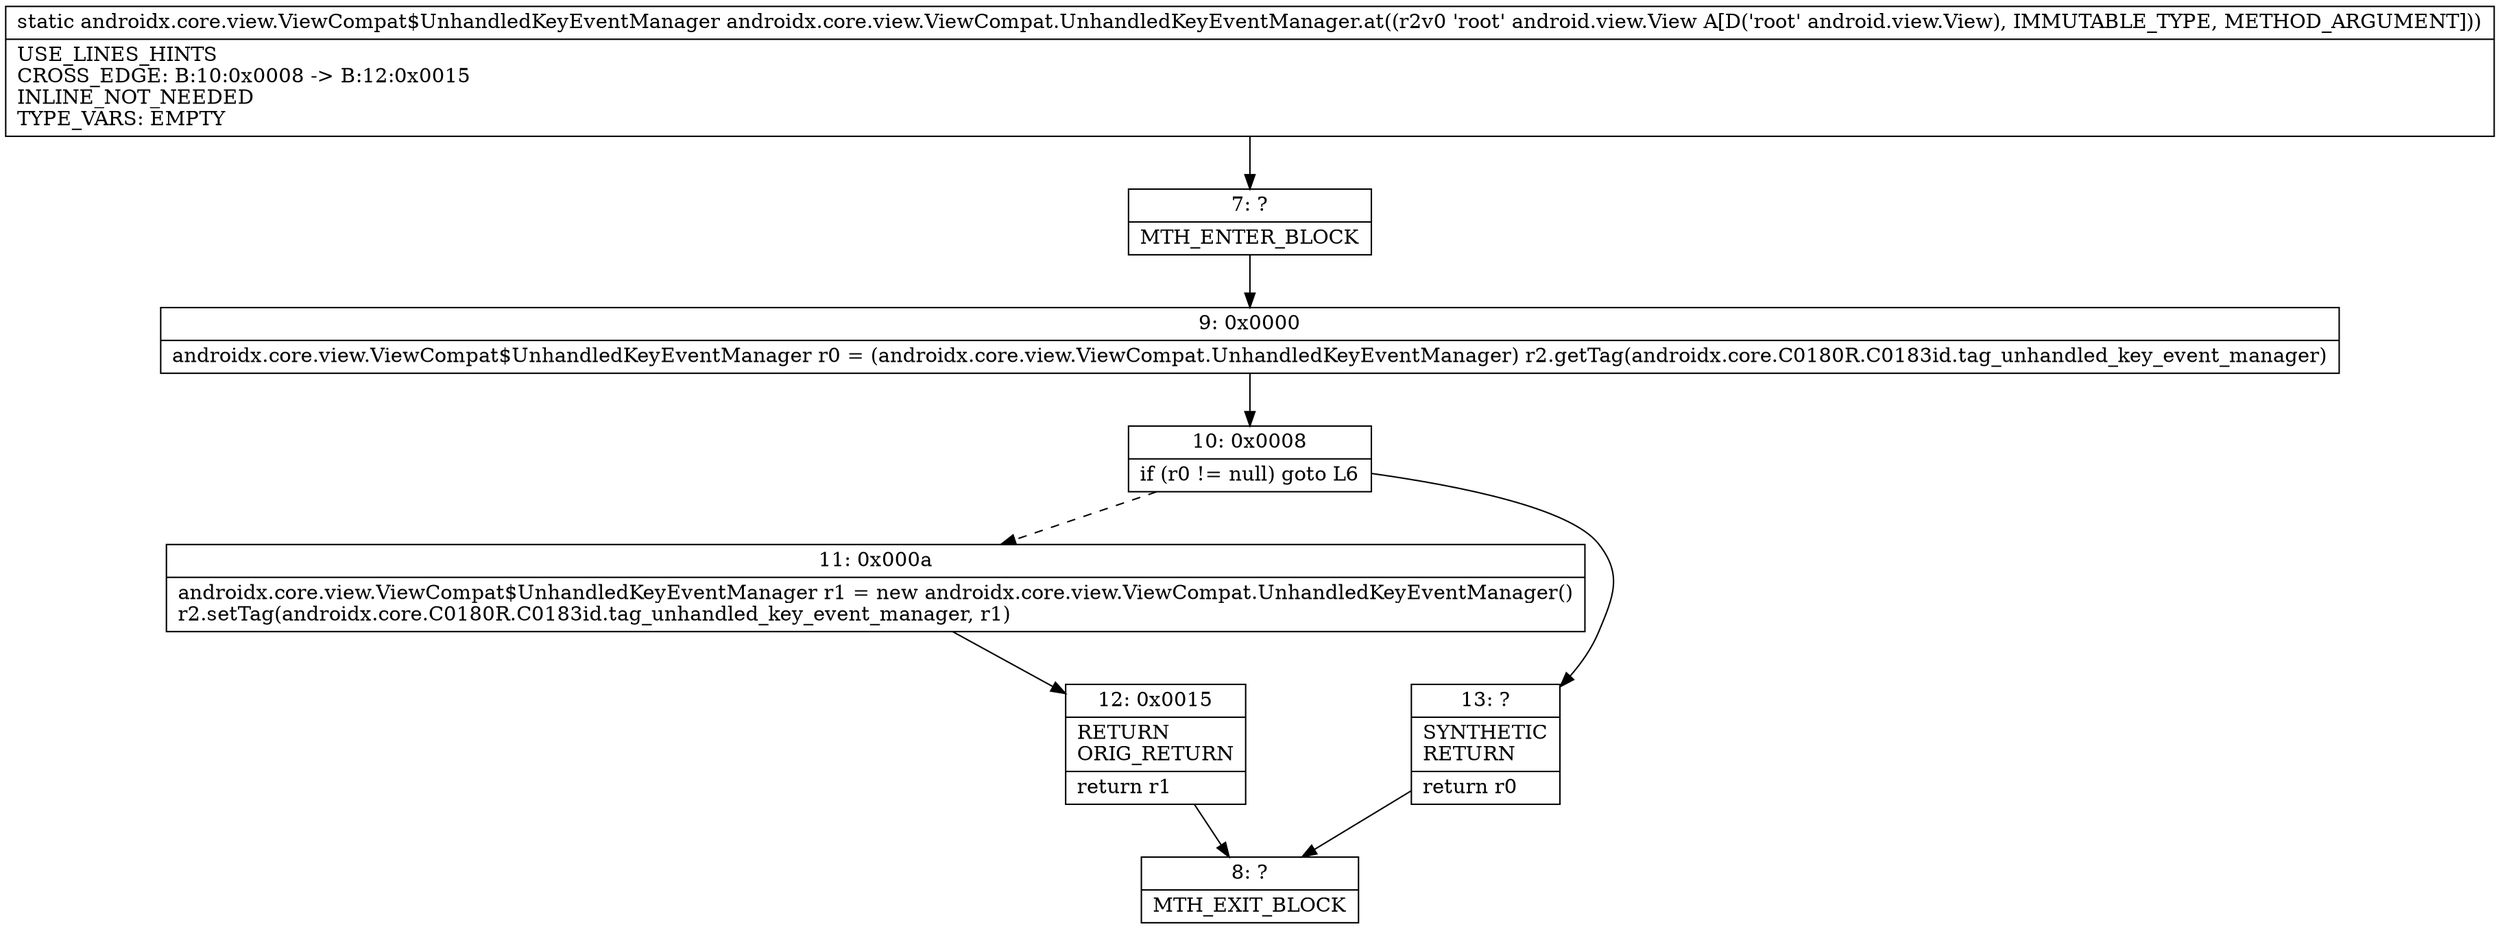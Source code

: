 digraph "CFG forandroidx.core.view.ViewCompat.UnhandledKeyEventManager.at(Landroid\/view\/View;)Landroidx\/core\/view\/ViewCompat$UnhandledKeyEventManager;" {
Node_7 [shape=record,label="{7\:\ ?|MTH_ENTER_BLOCK\l}"];
Node_9 [shape=record,label="{9\:\ 0x0000|androidx.core.view.ViewCompat$UnhandledKeyEventManager r0 = (androidx.core.view.ViewCompat.UnhandledKeyEventManager) r2.getTag(androidx.core.C0180R.C0183id.tag_unhandled_key_event_manager)\l}"];
Node_10 [shape=record,label="{10\:\ 0x0008|if (r0 != null) goto L6\l}"];
Node_11 [shape=record,label="{11\:\ 0x000a|androidx.core.view.ViewCompat$UnhandledKeyEventManager r1 = new androidx.core.view.ViewCompat.UnhandledKeyEventManager()\lr2.setTag(androidx.core.C0180R.C0183id.tag_unhandled_key_event_manager, r1)\l}"];
Node_12 [shape=record,label="{12\:\ 0x0015|RETURN\lORIG_RETURN\l|return r1\l}"];
Node_8 [shape=record,label="{8\:\ ?|MTH_EXIT_BLOCK\l}"];
Node_13 [shape=record,label="{13\:\ ?|SYNTHETIC\lRETURN\l|return r0\l}"];
MethodNode[shape=record,label="{static androidx.core.view.ViewCompat$UnhandledKeyEventManager androidx.core.view.ViewCompat.UnhandledKeyEventManager.at((r2v0 'root' android.view.View A[D('root' android.view.View), IMMUTABLE_TYPE, METHOD_ARGUMENT]))  | USE_LINES_HINTS\lCROSS_EDGE: B:10:0x0008 \-\> B:12:0x0015\lINLINE_NOT_NEEDED\lTYPE_VARS: EMPTY\l}"];
MethodNode -> Node_7;Node_7 -> Node_9;
Node_9 -> Node_10;
Node_10 -> Node_11[style=dashed];
Node_10 -> Node_13;
Node_11 -> Node_12;
Node_12 -> Node_8;
Node_13 -> Node_8;
}

